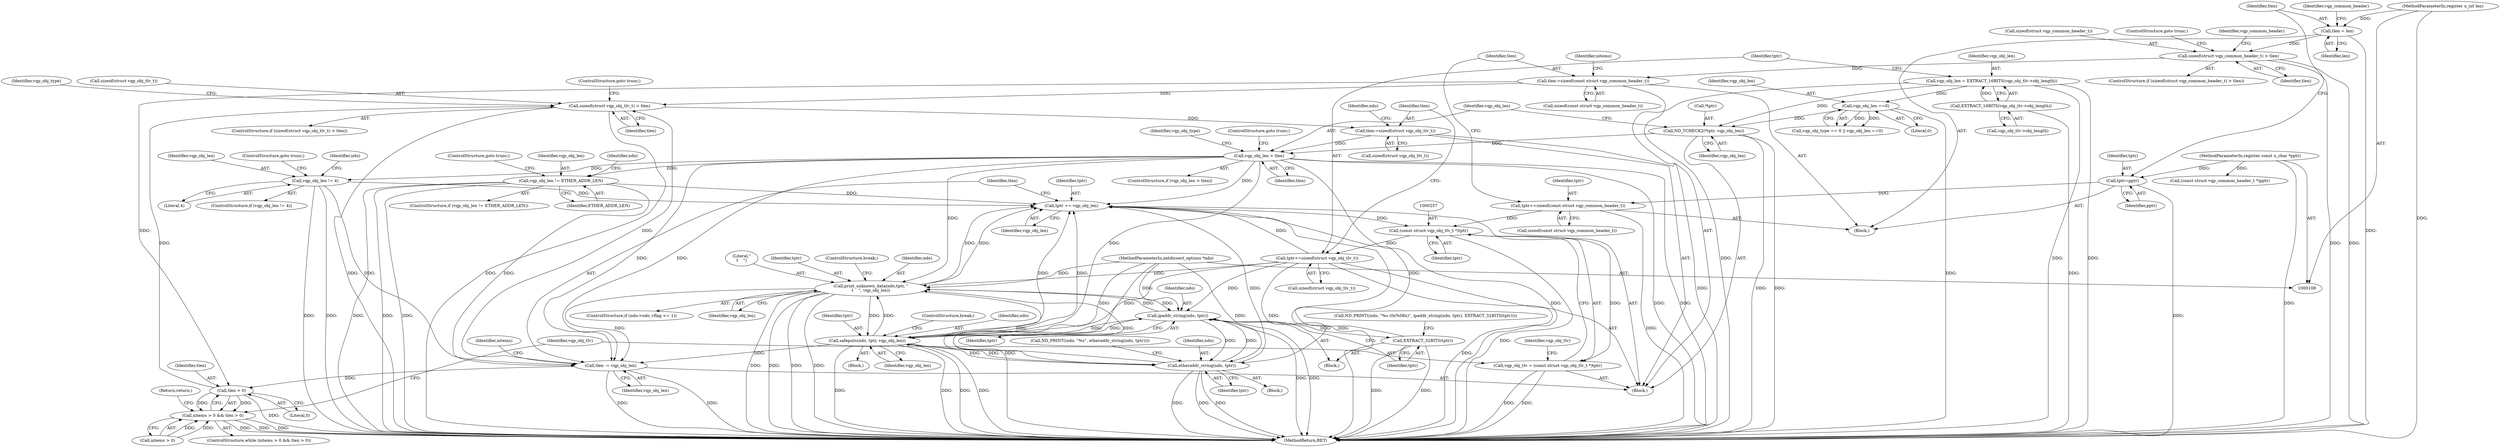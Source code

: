 digraph "0_tcpdump_3b36ec4e713dea9266db11975066c425aa669b6c@API" {
"1000263" [label="(Call,sizeof(struct vqp_obj_tlv_t) > tlen)"];
"1000250" [label="(Call,tlen > 0)"];
"1000382" [label="(Call,tlen -= vqp_obj_len)"];
"1000325" [label="(Call,vqp_obj_len != 4)"];
"1000316" [label="(Call,vqp_obj_len > tlen)"];
"1000311" [label="(Call,ND_TCHECK2(*tptr, vqp_obj_len))"];
"1000274" [label="(Call,vqp_obj_len = EXTRACT_16BITS(vqp_obj_tlv->obj_length))"];
"1000276" [label="(Call,EXTRACT_16BITS(vqp_obj_tlv->obj_length))"];
"1000306" [label="(Call,vqp_obj_len ==0)"];
"1000284" [label="(Call,tlen-=sizeof(struct vqp_obj_tlv_t))"];
"1000263" [label="(Call,sizeof(struct vqp_obj_tlv_t) > tlen)"];
"1000241" [label="(Call,tlen-=sizeof(const struct vqp_common_header_t))"];
"1000135" [label="(Call,sizeof(struct vqp_common_header_t) > tlen)"];
"1000123" [label="(Call,tlen = len)"];
"1000111" [label="(MethodParameterIn,register u_int len)"];
"1000373" [label="(Call,print_unknown_data(ndo,tptr, \"\n\t    \", vqp_obj_len))"];
"1000335" [label="(Call,ipaddr_string(ndo, tptr))"];
"1000345" [label="(Call,safeputs(ndo, tptr, vqp_obj_len))"];
"1000362" [label="(Call,etheraddr_string(ndo, tptr))"];
"1000109" [label="(MethodParameterIn,netdissect_options *ndo)"];
"1000280" [label="(Call,tptr+=sizeof(struct vqp_obj_tlv_t))"];
"1000256" [label="(Call,(const struct vqp_obj_tlv_t *)tptr)"];
"1000237" [label="(Call,tptr+=sizeof(const struct vqp_common_header_t))"];
"1000120" [label="(Call,tptr=pptr)"];
"1000110" [label="(MethodParameterIn,register const u_char *pptr)"];
"1000379" [label="(Call,tptr += vqp_obj_len)"];
"1000353" [label="(Call,vqp_obj_len != ETHER_ADDR_LEN)"];
"1000338" [label="(Call,EXTRACT_32BITS(tptr))"];
"1000254" [label="(Call,vqp_obj_tlv = (const struct vqp_obj_tlv_t *)tptr)"];
"1000246" [label="(Call,nitems > 0 && tlen > 0)"];
"1000136" [label="(Call,sizeof(struct vqp_common_header_t))"];
"1000242" [label="(Identifier,tlen)"];
"1000339" [label="(Identifier,tptr)"];
"1000322" [label="(Block,)"];
"1000327" [label="(Literal,4)"];
"1000362" [label="(Call,etheraddr_string(ndo, tptr))"];
"1000241" [label="(Call,tlen-=sizeof(const struct vqp_common_header_t))"];
"1000262" [label="(ControlStructure,if (sizeof(struct vqp_obj_tlv_t) > tlen))"];
"1000383" [label="(Identifier,tlen)"];
"1000319" [label="(ControlStructure,goto trunc;)"];
"1000134" [label="(ControlStructure,if (sizeof(struct vqp_common_header_t) > tlen))"];
"1000331" [label="(Identifier,ndo)"];
"1000243" [label="(Call,sizeof(const struct vqp_common_header_t))"];
"1000290" [label="(Identifier,ndo)"];
"1000253" [label="(Block,)"];
"1000367" [label="(ControlStructure,if (ndo->ndo_vflag <= 1))"];
"1000269" [label="(Identifier,vqp_obj_type)"];
"1000318" [label="(Identifier,tlen)"];
"1000326" [label="(Identifier,vqp_obj_len)"];
"1000307" [label="(Identifier,vqp_obj_len)"];
"1000336" [label="(Identifier,ndo)"];
"1000247" [label="(Call,nitems > 0)"];
"1000360" [label="(Block,)"];
"1000282" [label="(Call,sizeof(struct vqp_obj_tlv_t))"];
"1000325" [label="(Call,vqp_obj_len != 4)"];
"1000324" [label="(ControlStructure,if (vqp_obj_len != 4))"];
"1000379" [label="(Call,tptr += vqp_obj_len)"];
"1000285" [label="(Identifier,tlen)"];
"1000376" [label="(Literal,\"\n\t    \")"];
"1000284" [label="(Call,tlen-=sizeof(struct vqp_obj_tlv_t))"];
"1000352" [label="(ControlStructure,if (vqp_obj_len != ETHER_ADDR_LEN))"];
"1000384" [label="(Identifier,vqp_obj_len)"];
"1000302" [label="(Call,vqp_obj_type == 0 || vqp_obj_len ==0)"];
"1000274" [label="(Call,vqp_obj_len = EXTRACT_16BITS(vqp_obj_tlv->obj_length))"];
"1000109" [label="(MethodParameterIn,netdissect_options *ndo)"];
"1000245" [label="(ControlStructure,while (nitems > 0 && tlen > 0))"];
"1000377" [label="(Identifier,vqp_obj_len)"];
"1000246" [label="(Call,nitems > 0 && tlen > 0)"];
"1000255" [label="(Identifier,vqp_obj_tlv)"];
"1000387" [label="(Return,return;)"];
"1000123" [label="(Call,tlen = len)"];
"1000127" [label="(Identifier,vqp_common_header)"];
"1000375" [label="(Identifier,tptr)"];
"1000110" [label="(MethodParameterIn,register const u_char *pptr)"];
"1000373" [label="(Call,print_unknown_data(ndo,tptr, \"\n\t    \", vqp_obj_len))"];
"1000356" [label="(ControlStructure,goto trunc;)"];
"1000139" [label="(ControlStructure,goto trunc;)"];
"1000128" [label="(Call,(const struct vqp_common_header_t *)pptr)"];
"1000308" [label="(Literal,0)"];
"1000346" [label="(Identifier,ndo)"];
"1000276" [label="(Call,EXTRACT_16BITS(vqp_obj_tlv->obj_length))"];
"1000261" [label="(Identifier,vqp_obj_tlv)"];
"1000122" [label="(Identifier,pptr)"];
"1000112" [label="(Block,)"];
"1000345" [label="(Call,safeputs(ndo, tptr, vqp_obj_len))"];
"1000335" [label="(Call,ipaddr_string(ndo, tptr))"];
"1000382" [label="(Call,tlen -= vqp_obj_len)"];
"1000338" [label="(Call,EXTRACT_32BITS(tptr))"];
"1000266" [label="(Identifier,tlen)"];
"1000380" [label="(Identifier,tptr)"];
"1000263" [label="(Call,sizeof(struct vqp_obj_tlv_t) > tlen)"];
"1000264" [label="(Call,sizeof(struct vqp_obj_tlv_t))"];
"1000281" [label="(Identifier,tptr)"];
"1000329" [label="(Call,ND_PRINT((ndo, \"%s (0x%08x)\", ipaddr_string(ndo, tptr), EXTRACT_32BITS(tptr))))"];
"1000286" [label="(Call,sizeof(struct vqp_obj_tlv_t))"];
"1000354" [label="(Identifier,vqp_obj_len)"];
"1000311" [label="(Call,ND_TCHECK2(*tptr, vqp_obj_len))"];
"1000138" [label="(Identifier,tlen)"];
"1000120" [label="(Call,tptr=pptr)"];
"1000258" [label="(Identifier,tptr)"];
"1000239" [label="(Call,sizeof(const struct vqp_common_header_t))"];
"1000111" [label="(MethodParameterIn,register u_int len)"];
"1000378" [label="(ControlStructure,break;)"];
"1000250" [label="(Call,tlen > 0)"];
"1000125" [label="(Identifier,len)"];
"1000348" [label="(Identifier,vqp_obj_len)"];
"1000364" [label="(Identifier,tptr)"];
"1000267" [label="(ControlStructure,goto trunc;)"];
"1000357" [label="(Call,ND_PRINT((ndo, \"%s\", etheraddr_string(ndo, tptr))))"];
"1000393" [label="(MethodReturn,RET)"];
"1000277" [label="(Call,vqp_obj_tlv->obj_length)"];
"1000252" [label="(Literal,0)"];
"1000347" [label="(Identifier,tptr)"];
"1000374" [label="(Identifier,ndo)"];
"1000381" [label="(Identifier,vqp_obj_len)"];
"1000337" [label="(Identifier,tptr)"];
"1000312" [label="(Call,*tptr)"];
"1000317" [label="(Identifier,vqp_obj_len)"];
"1000359" [label="(Identifier,ndo)"];
"1000386" [label="(Identifier,nitems)"];
"1000135" [label="(Call,sizeof(struct vqp_common_header_t) > tlen)"];
"1000124" [label="(Identifier,tlen)"];
"1000256" [label="(Call,(const struct vqp_obj_tlv_t *)tptr)"];
"1000280" [label="(Call,tptr+=sizeof(struct vqp_obj_tlv_t))"];
"1000254" [label="(Call,vqp_obj_tlv = (const struct vqp_obj_tlv_t *)tptr)"];
"1000306" [label="(Call,vqp_obj_len ==0)"];
"1000121" [label="(Identifier,tptr)"];
"1000237" [label="(Call,tptr+=sizeof(const struct vqp_common_header_t))"];
"1000355" [label="(Identifier,ETHER_ADDR_LEN)"];
"1000353" [label="(Call,vqp_obj_len != ETHER_ADDR_LEN)"];
"1000315" [label="(ControlStructure,if (vqp_obj_len > tlen))"];
"1000238" [label="(Identifier,tptr)"];
"1000349" [label="(ControlStructure,break;)"];
"1000316" [label="(Call,vqp_obj_len > tlen)"];
"1000248" [label="(Identifier,nitems)"];
"1000363" [label="(Identifier,ndo)"];
"1000334" [label="(Block,)"];
"1000275" [label="(Identifier,vqp_obj_len)"];
"1000251" [label="(Identifier,tlen)"];
"1000328" [label="(ControlStructure,goto trunc;)"];
"1000314" [label="(Identifier,vqp_obj_len)"];
"1000321" [label="(Identifier,vqp_obj_type)"];
"1000144" [label="(Identifier,vqp_common_header)"];
"1000263" -> "1000262"  [label="AST: "];
"1000263" -> "1000266"  [label="CFG: "];
"1000264" -> "1000263"  [label="AST: "];
"1000266" -> "1000263"  [label="AST: "];
"1000267" -> "1000263"  [label="CFG: "];
"1000269" -> "1000263"  [label="CFG: "];
"1000263" -> "1000393"  [label="DDG: "];
"1000263" -> "1000393"  [label="DDG: "];
"1000250" -> "1000263"  [label="DDG: "];
"1000382" -> "1000263"  [label="DDG: "];
"1000241" -> "1000263"  [label="DDG: "];
"1000263" -> "1000284"  [label="DDG: "];
"1000250" -> "1000246"  [label="AST: "];
"1000250" -> "1000252"  [label="CFG: "];
"1000251" -> "1000250"  [label="AST: "];
"1000252" -> "1000250"  [label="AST: "];
"1000246" -> "1000250"  [label="CFG: "];
"1000250" -> "1000393"  [label="DDG: "];
"1000250" -> "1000246"  [label="DDG: "];
"1000250" -> "1000246"  [label="DDG: "];
"1000382" -> "1000250"  [label="DDG: "];
"1000241" -> "1000250"  [label="DDG: "];
"1000382" -> "1000253"  [label="AST: "];
"1000382" -> "1000384"  [label="CFG: "];
"1000383" -> "1000382"  [label="AST: "];
"1000384" -> "1000382"  [label="AST: "];
"1000386" -> "1000382"  [label="CFG: "];
"1000382" -> "1000393"  [label="DDG: "];
"1000382" -> "1000393"  [label="DDG: "];
"1000325" -> "1000382"  [label="DDG: "];
"1000373" -> "1000382"  [label="DDG: "];
"1000345" -> "1000382"  [label="DDG: "];
"1000353" -> "1000382"  [label="DDG: "];
"1000316" -> "1000382"  [label="DDG: "];
"1000316" -> "1000382"  [label="DDG: "];
"1000325" -> "1000324"  [label="AST: "];
"1000325" -> "1000327"  [label="CFG: "];
"1000326" -> "1000325"  [label="AST: "];
"1000327" -> "1000325"  [label="AST: "];
"1000328" -> "1000325"  [label="CFG: "];
"1000331" -> "1000325"  [label="CFG: "];
"1000325" -> "1000393"  [label="DDG: "];
"1000325" -> "1000393"  [label="DDG: "];
"1000316" -> "1000325"  [label="DDG: "];
"1000325" -> "1000379"  [label="DDG: "];
"1000316" -> "1000315"  [label="AST: "];
"1000316" -> "1000318"  [label="CFG: "];
"1000317" -> "1000316"  [label="AST: "];
"1000318" -> "1000316"  [label="AST: "];
"1000319" -> "1000316"  [label="CFG: "];
"1000321" -> "1000316"  [label="CFG: "];
"1000316" -> "1000393"  [label="DDG: "];
"1000316" -> "1000393"  [label="DDG: "];
"1000316" -> "1000393"  [label="DDG: "];
"1000311" -> "1000316"  [label="DDG: "];
"1000284" -> "1000316"  [label="DDG: "];
"1000316" -> "1000345"  [label="DDG: "];
"1000316" -> "1000353"  [label="DDG: "];
"1000316" -> "1000373"  [label="DDG: "];
"1000316" -> "1000379"  [label="DDG: "];
"1000311" -> "1000253"  [label="AST: "];
"1000311" -> "1000314"  [label="CFG: "];
"1000312" -> "1000311"  [label="AST: "];
"1000314" -> "1000311"  [label="AST: "];
"1000317" -> "1000311"  [label="CFG: "];
"1000311" -> "1000393"  [label="DDG: "];
"1000311" -> "1000393"  [label="DDG: "];
"1000274" -> "1000311"  [label="DDG: "];
"1000306" -> "1000311"  [label="DDG: "];
"1000274" -> "1000253"  [label="AST: "];
"1000274" -> "1000276"  [label="CFG: "];
"1000275" -> "1000274"  [label="AST: "];
"1000276" -> "1000274"  [label="AST: "];
"1000281" -> "1000274"  [label="CFG: "];
"1000274" -> "1000393"  [label="DDG: "];
"1000274" -> "1000393"  [label="DDG: "];
"1000276" -> "1000274"  [label="DDG: "];
"1000274" -> "1000306"  [label="DDG: "];
"1000276" -> "1000277"  [label="CFG: "];
"1000277" -> "1000276"  [label="AST: "];
"1000276" -> "1000393"  [label="DDG: "];
"1000306" -> "1000302"  [label="AST: "];
"1000306" -> "1000308"  [label="CFG: "];
"1000307" -> "1000306"  [label="AST: "];
"1000308" -> "1000306"  [label="AST: "];
"1000302" -> "1000306"  [label="CFG: "];
"1000306" -> "1000393"  [label="DDG: "];
"1000306" -> "1000302"  [label="DDG: "];
"1000306" -> "1000302"  [label="DDG: "];
"1000284" -> "1000253"  [label="AST: "];
"1000284" -> "1000286"  [label="CFG: "];
"1000285" -> "1000284"  [label="AST: "];
"1000286" -> "1000284"  [label="AST: "];
"1000290" -> "1000284"  [label="CFG: "];
"1000284" -> "1000393"  [label="DDG: "];
"1000241" -> "1000112"  [label="AST: "];
"1000241" -> "1000243"  [label="CFG: "];
"1000242" -> "1000241"  [label="AST: "];
"1000243" -> "1000241"  [label="AST: "];
"1000248" -> "1000241"  [label="CFG: "];
"1000241" -> "1000393"  [label="DDG: "];
"1000135" -> "1000241"  [label="DDG: "];
"1000135" -> "1000134"  [label="AST: "];
"1000135" -> "1000138"  [label="CFG: "];
"1000136" -> "1000135"  [label="AST: "];
"1000138" -> "1000135"  [label="AST: "];
"1000139" -> "1000135"  [label="CFG: "];
"1000144" -> "1000135"  [label="CFG: "];
"1000135" -> "1000393"  [label="DDG: "];
"1000135" -> "1000393"  [label="DDG: "];
"1000123" -> "1000135"  [label="DDG: "];
"1000123" -> "1000112"  [label="AST: "];
"1000123" -> "1000125"  [label="CFG: "];
"1000124" -> "1000123"  [label="AST: "];
"1000125" -> "1000123"  [label="AST: "];
"1000127" -> "1000123"  [label="CFG: "];
"1000123" -> "1000393"  [label="DDG: "];
"1000111" -> "1000123"  [label="DDG: "];
"1000111" -> "1000108"  [label="AST: "];
"1000111" -> "1000393"  [label="DDG: "];
"1000373" -> "1000367"  [label="AST: "];
"1000373" -> "1000377"  [label="CFG: "];
"1000374" -> "1000373"  [label="AST: "];
"1000375" -> "1000373"  [label="AST: "];
"1000376" -> "1000373"  [label="AST: "];
"1000377" -> "1000373"  [label="AST: "];
"1000378" -> "1000373"  [label="CFG: "];
"1000373" -> "1000393"  [label="DDG: "];
"1000373" -> "1000393"  [label="DDG: "];
"1000373" -> "1000393"  [label="DDG: "];
"1000373" -> "1000393"  [label="DDG: "];
"1000373" -> "1000335"  [label="DDG: "];
"1000373" -> "1000345"  [label="DDG: "];
"1000373" -> "1000362"  [label="DDG: "];
"1000335" -> "1000373"  [label="DDG: "];
"1000345" -> "1000373"  [label="DDG: "];
"1000362" -> "1000373"  [label="DDG: "];
"1000109" -> "1000373"  [label="DDG: "];
"1000280" -> "1000373"  [label="DDG: "];
"1000373" -> "1000379"  [label="DDG: "];
"1000373" -> "1000379"  [label="DDG: "];
"1000335" -> "1000334"  [label="AST: "];
"1000335" -> "1000337"  [label="CFG: "];
"1000336" -> "1000335"  [label="AST: "];
"1000337" -> "1000335"  [label="AST: "];
"1000339" -> "1000335"  [label="CFG: "];
"1000335" -> "1000393"  [label="DDG: "];
"1000335" -> "1000393"  [label="DDG: "];
"1000345" -> "1000335"  [label="DDG: "];
"1000362" -> "1000335"  [label="DDG: "];
"1000109" -> "1000335"  [label="DDG: "];
"1000280" -> "1000335"  [label="DDG: "];
"1000335" -> "1000338"  [label="DDG: "];
"1000335" -> "1000345"  [label="DDG: "];
"1000335" -> "1000362"  [label="DDG: "];
"1000345" -> "1000322"  [label="AST: "];
"1000345" -> "1000348"  [label="CFG: "];
"1000346" -> "1000345"  [label="AST: "];
"1000347" -> "1000345"  [label="AST: "];
"1000348" -> "1000345"  [label="AST: "];
"1000349" -> "1000345"  [label="CFG: "];
"1000345" -> "1000393"  [label="DDG: "];
"1000345" -> "1000393"  [label="DDG: "];
"1000345" -> "1000393"  [label="DDG: "];
"1000345" -> "1000393"  [label="DDG: "];
"1000362" -> "1000345"  [label="DDG: "];
"1000109" -> "1000345"  [label="DDG: "];
"1000280" -> "1000345"  [label="DDG: "];
"1000345" -> "1000362"  [label="DDG: "];
"1000345" -> "1000379"  [label="DDG: "];
"1000345" -> "1000379"  [label="DDG: "];
"1000362" -> "1000360"  [label="AST: "];
"1000362" -> "1000364"  [label="CFG: "];
"1000363" -> "1000362"  [label="AST: "];
"1000364" -> "1000362"  [label="AST: "];
"1000357" -> "1000362"  [label="CFG: "];
"1000362" -> "1000393"  [label="DDG: "];
"1000362" -> "1000393"  [label="DDG: "];
"1000362" -> "1000393"  [label="DDG: "];
"1000109" -> "1000362"  [label="DDG: "];
"1000280" -> "1000362"  [label="DDG: "];
"1000362" -> "1000379"  [label="DDG: "];
"1000109" -> "1000108"  [label="AST: "];
"1000109" -> "1000393"  [label="DDG: "];
"1000280" -> "1000253"  [label="AST: "];
"1000280" -> "1000282"  [label="CFG: "];
"1000281" -> "1000280"  [label="AST: "];
"1000282" -> "1000280"  [label="AST: "];
"1000285" -> "1000280"  [label="CFG: "];
"1000280" -> "1000393"  [label="DDG: "];
"1000256" -> "1000280"  [label="DDG: "];
"1000280" -> "1000379"  [label="DDG: "];
"1000256" -> "1000254"  [label="AST: "];
"1000256" -> "1000258"  [label="CFG: "];
"1000257" -> "1000256"  [label="AST: "];
"1000258" -> "1000256"  [label="AST: "];
"1000254" -> "1000256"  [label="CFG: "];
"1000256" -> "1000393"  [label="DDG: "];
"1000256" -> "1000254"  [label="DDG: "];
"1000237" -> "1000256"  [label="DDG: "];
"1000379" -> "1000256"  [label="DDG: "];
"1000237" -> "1000112"  [label="AST: "];
"1000237" -> "1000239"  [label="CFG: "];
"1000238" -> "1000237"  [label="AST: "];
"1000239" -> "1000237"  [label="AST: "];
"1000242" -> "1000237"  [label="CFG: "];
"1000237" -> "1000393"  [label="DDG: "];
"1000120" -> "1000237"  [label="DDG: "];
"1000120" -> "1000112"  [label="AST: "];
"1000120" -> "1000122"  [label="CFG: "];
"1000121" -> "1000120"  [label="AST: "];
"1000122" -> "1000120"  [label="AST: "];
"1000124" -> "1000120"  [label="CFG: "];
"1000120" -> "1000393"  [label="DDG: "];
"1000110" -> "1000120"  [label="DDG: "];
"1000110" -> "1000108"  [label="AST: "];
"1000110" -> "1000393"  [label="DDG: "];
"1000110" -> "1000128"  [label="DDG: "];
"1000379" -> "1000253"  [label="AST: "];
"1000379" -> "1000381"  [label="CFG: "];
"1000380" -> "1000379"  [label="AST: "];
"1000381" -> "1000379"  [label="AST: "];
"1000383" -> "1000379"  [label="CFG: "];
"1000379" -> "1000393"  [label="DDG: "];
"1000353" -> "1000379"  [label="DDG: "];
"1000338" -> "1000379"  [label="DDG: "];
"1000353" -> "1000352"  [label="AST: "];
"1000353" -> "1000355"  [label="CFG: "];
"1000354" -> "1000353"  [label="AST: "];
"1000355" -> "1000353"  [label="AST: "];
"1000356" -> "1000353"  [label="CFG: "];
"1000359" -> "1000353"  [label="CFG: "];
"1000353" -> "1000393"  [label="DDG: "];
"1000353" -> "1000393"  [label="DDG: "];
"1000353" -> "1000393"  [label="DDG: "];
"1000338" -> "1000334"  [label="AST: "];
"1000338" -> "1000339"  [label="CFG: "];
"1000339" -> "1000338"  [label="AST: "];
"1000329" -> "1000338"  [label="CFG: "];
"1000338" -> "1000393"  [label="DDG: "];
"1000338" -> "1000393"  [label="DDG: "];
"1000254" -> "1000253"  [label="AST: "];
"1000255" -> "1000254"  [label="AST: "];
"1000261" -> "1000254"  [label="CFG: "];
"1000254" -> "1000393"  [label="DDG: "];
"1000254" -> "1000393"  [label="DDG: "];
"1000246" -> "1000245"  [label="AST: "];
"1000246" -> "1000247"  [label="CFG: "];
"1000247" -> "1000246"  [label="AST: "];
"1000255" -> "1000246"  [label="CFG: "];
"1000387" -> "1000246"  [label="CFG: "];
"1000246" -> "1000393"  [label="DDG: "];
"1000246" -> "1000393"  [label="DDG: "];
"1000246" -> "1000393"  [label="DDG: "];
"1000247" -> "1000246"  [label="DDG: "];
"1000247" -> "1000246"  [label="DDG: "];
}
